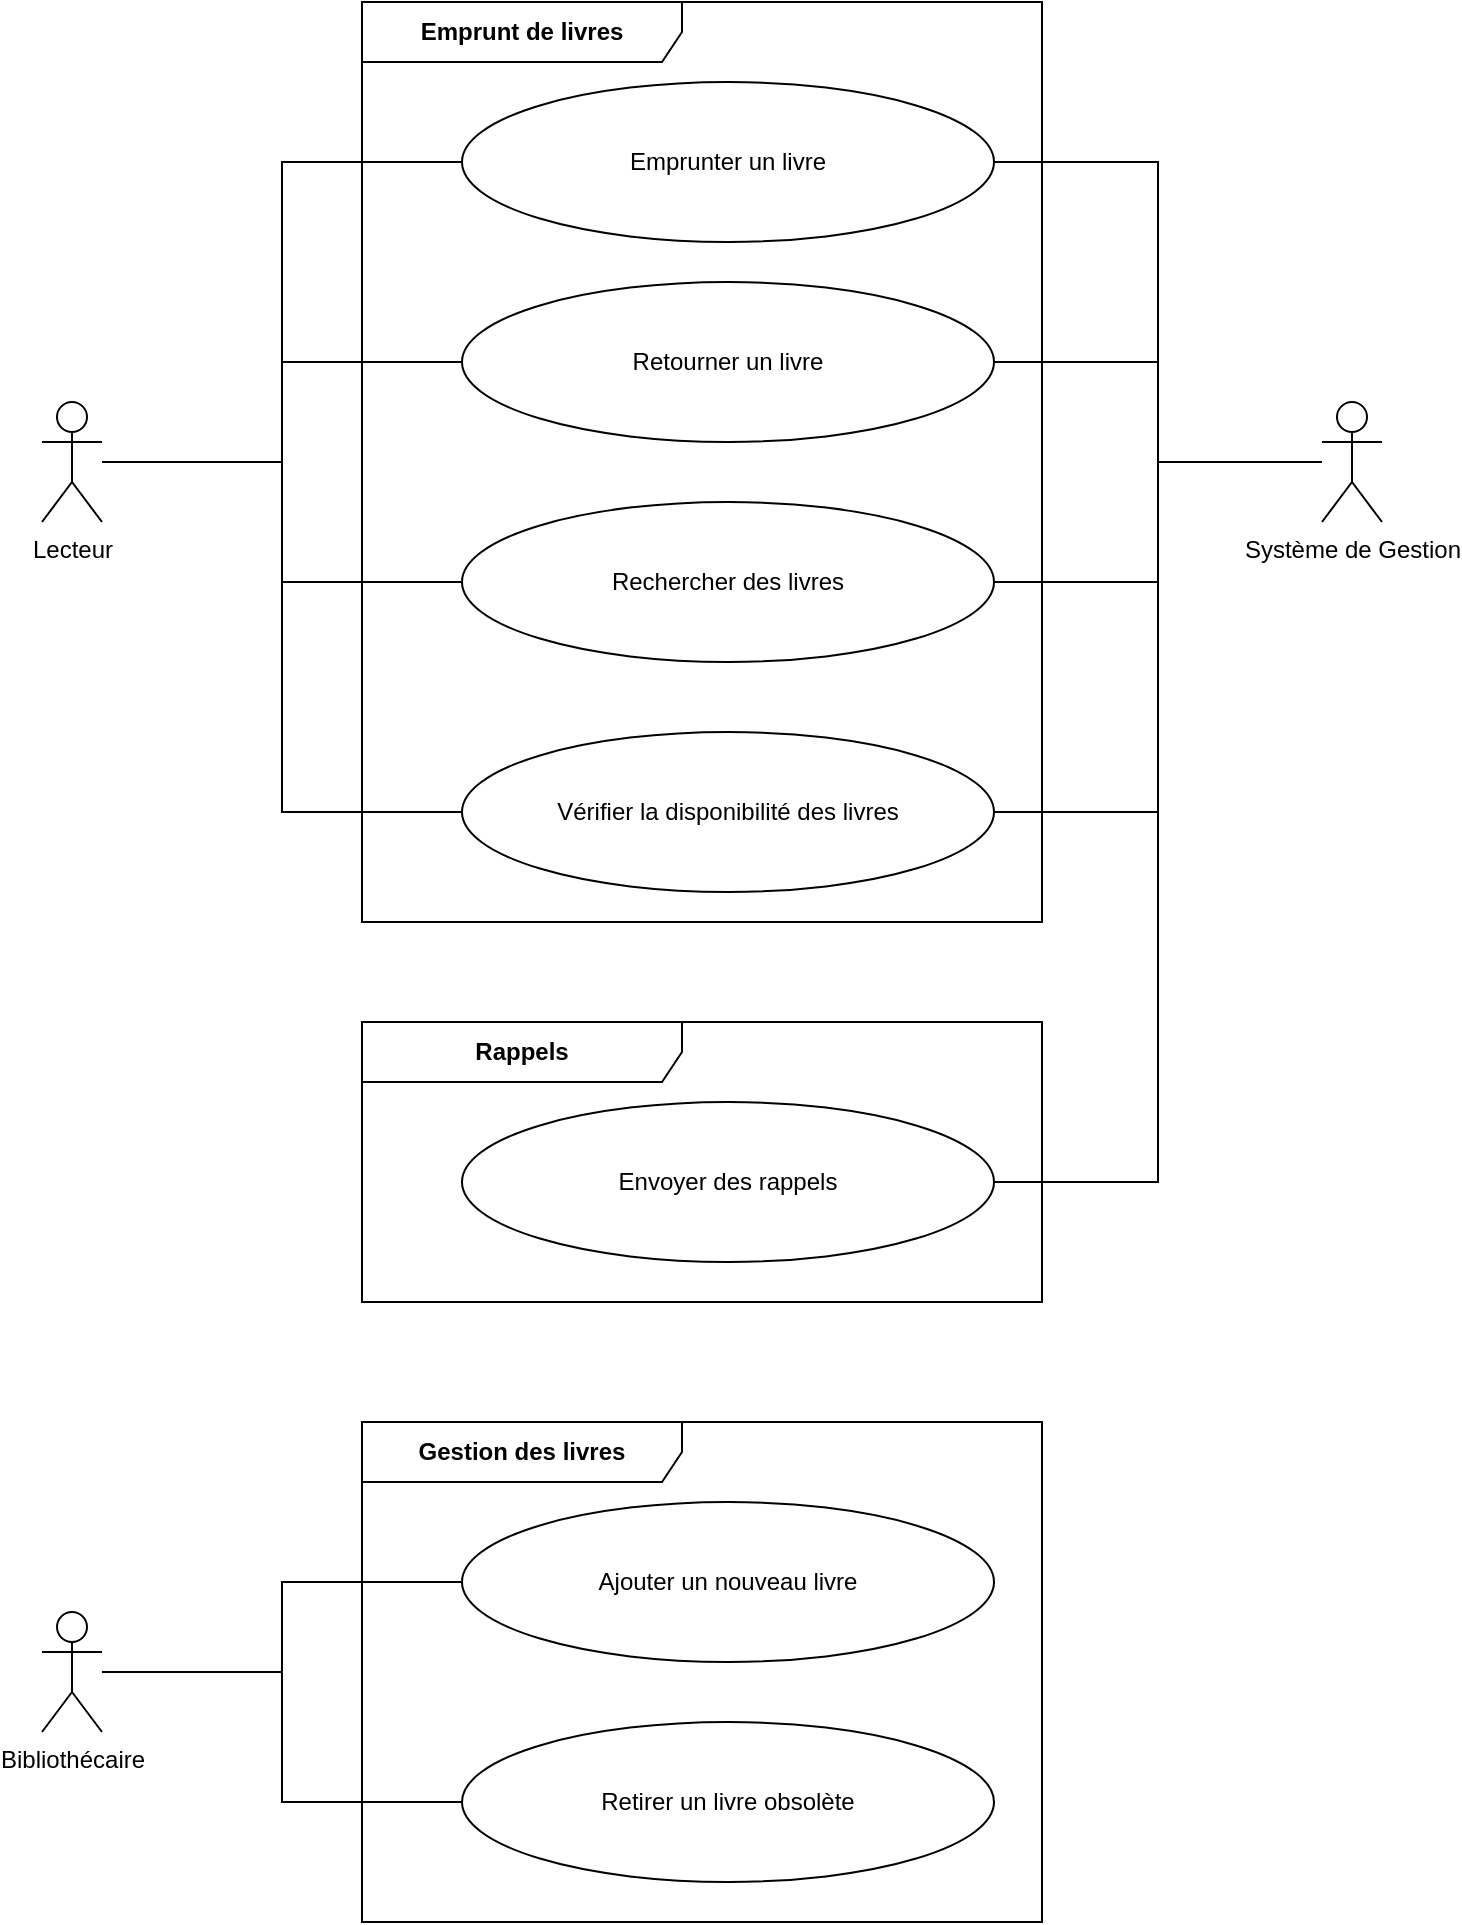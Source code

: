 <mxfile version="24.2.5" type="device">
  <diagram id="a29Px212CZuS3pcTVqm0" name="Page-1">
    <mxGraphModel dx="1306" dy="834" grid="1" gridSize="10" guides="1" tooltips="1" connect="1" arrows="1" fold="1" page="1" pageScale="1" pageWidth="827" pageHeight="1169" math="0" shadow="0">
      <root>
        <mxCell id="0" />
        <mxCell id="1" parent="0" />
        <mxCell id="9-4ljG6oUZr8IqiGwlKw-10" style="edgeStyle=orthogonalEdgeStyle;rounded=0;orthogonalLoop=1;jettySize=auto;html=1;entryX=0;entryY=0.5;entryDx=0;entryDy=0;endArrow=none;endFill=0;" parent="1" source="9-4ljG6oUZr8IqiGwlKw-1" target="9-4ljG6oUZr8IqiGwlKw-4" edge="1">
          <mxGeometry relative="1" as="geometry" />
        </mxCell>
        <mxCell id="9-4ljG6oUZr8IqiGwlKw-11" style="edgeStyle=orthogonalEdgeStyle;rounded=0;orthogonalLoop=1;jettySize=auto;html=1;entryX=0;entryY=0.5;entryDx=0;entryDy=0;endArrow=none;endFill=0;" parent="1" source="9-4ljG6oUZr8IqiGwlKw-1" target="9-4ljG6oUZr8IqiGwlKw-5" edge="1">
          <mxGeometry relative="1" as="geometry" />
        </mxCell>
        <mxCell id="9-4ljG6oUZr8IqiGwlKw-12" style="edgeStyle=orthogonalEdgeStyle;rounded=0;orthogonalLoop=1;jettySize=auto;html=1;entryX=0;entryY=0.5;entryDx=0;entryDy=0;endArrow=none;endFill=0;" parent="1" source="9-4ljG6oUZr8IqiGwlKw-1" target="9-4ljG6oUZr8IqiGwlKw-6" edge="1">
          <mxGeometry relative="1" as="geometry" />
        </mxCell>
        <mxCell id="9-4ljG6oUZr8IqiGwlKw-16" style="edgeStyle=orthogonalEdgeStyle;rounded=0;orthogonalLoop=1;jettySize=auto;html=1;entryX=0;entryY=0.5;entryDx=0;entryDy=0;endArrow=none;endFill=0;" parent="1" source="9-4ljG6oUZr8IqiGwlKw-1" target="9-4ljG6oUZr8IqiGwlKw-9" edge="1">
          <mxGeometry relative="1" as="geometry" />
        </mxCell>
        <mxCell id="9-4ljG6oUZr8IqiGwlKw-1" value="Lecteur" style="shape=umlActor;verticalLabelPosition=bottom;verticalAlign=top;html=1;outlineConnect=0;" parent="1" vertex="1">
          <mxGeometry x="60" y="230" width="30" height="60" as="geometry" />
        </mxCell>
        <mxCell id="9-4ljG6oUZr8IqiGwlKw-13" style="edgeStyle=orthogonalEdgeStyle;rounded=0;orthogonalLoop=1;jettySize=auto;html=1;entryX=0;entryY=0.5;entryDx=0;entryDy=0;endArrow=none;endFill=0;" parent="1" source="9-4ljG6oUZr8IqiGwlKw-2" target="9-4ljG6oUZr8IqiGwlKw-8" edge="1">
          <mxGeometry relative="1" as="geometry" />
        </mxCell>
        <mxCell id="9-4ljG6oUZr8IqiGwlKw-14" style="edgeStyle=orthogonalEdgeStyle;rounded=0;orthogonalLoop=1;jettySize=auto;html=1;entryX=0;entryY=0.5;entryDx=0;entryDy=0;endArrow=none;endFill=0;" parent="1" source="9-4ljG6oUZr8IqiGwlKw-2" target="9-4ljG6oUZr8IqiGwlKw-7" edge="1">
          <mxGeometry relative="1" as="geometry" />
        </mxCell>
        <mxCell id="9-4ljG6oUZr8IqiGwlKw-2" value="Bibliothécaire" style="shape=umlActor;verticalLabelPosition=bottom;verticalAlign=top;html=1;outlineConnect=0;" parent="1" vertex="1">
          <mxGeometry x="60" y="835" width="30" height="60" as="geometry" />
        </mxCell>
        <mxCell id="9-4ljG6oUZr8IqiGwlKw-15" style="edgeStyle=orthogonalEdgeStyle;rounded=0;orthogonalLoop=1;jettySize=auto;html=1;entryX=1;entryY=0.5;entryDx=0;entryDy=0;endArrow=none;endFill=0;" parent="1" source="9-4ljG6oUZr8IqiGwlKw-3" target="9-4ljG6oUZr8IqiGwlKw-9" edge="1">
          <mxGeometry relative="1" as="geometry" />
        </mxCell>
        <mxCell id="ZLxAZEnTvvCLXn4nD1PO-2" style="edgeStyle=orthogonalEdgeStyle;rounded=0;orthogonalLoop=1;jettySize=auto;html=1;entryX=1;entryY=0.5;entryDx=0;entryDy=0;endArrow=none;endFill=0;" edge="1" parent="1" source="9-4ljG6oUZr8IqiGwlKw-3" target="ZLxAZEnTvvCLXn4nD1PO-1">
          <mxGeometry relative="1" as="geometry" />
        </mxCell>
        <mxCell id="ZLxAZEnTvvCLXn4nD1PO-10" style="edgeStyle=orthogonalEdgeStyle;rounded=0;orthogonalLoop=1;jettySize=auto;html=1;entryX=1;entryY=0.5;entryDx=0;entryDy=0;endArrow=none;endFill=0;" edge="1" parent="1" source="9-4ljG6oUZr8IqiGwlKw-3" target="9-4ljG6oUZr8IqiGwlKw-4">
          <mxGeometry relative="1" as="geometry" />
        </mxCell>
        <mxCell id="ZLxAZEnTvvCLXn4nD1PO-11" style="edgeStyle=orthogonalEdgeStyle;rounded=0;orthogonalLoop=1;jettySize=auto;html=1;entryX=1;entryY=0.5;entryDx=0;entryDy=0;endArrow=none;endFill=0;" edge="1" parent="1" source="9-4ljG6oUZr8IqiGwlKw-3" target="9-4ljG6oUZr8IqiGwlKw-5">
          <mxGeometry relative="1" as="geometry" />
        </mxCell>
        <mxCell id="ZLxAZEnTvvCLXn4nD1PO-12" style="edgeStyle=orthogonalEdgeStyle;rounded=0;orthogonalLoop=1;jettySize=auto;html=1;entryX=1;entryY=0.5;entryDx=0;entryDy=0;endArrow=none;endFill=0;" edge="1" parent="1" source="9-4ljG6oUZr8IqiGwlKw-3" target="9-4ljG6oUZr8IqiGwlKw-6">
          <mxGeometry relative="1" as="geometry" />
        </mxCell>
        <mxCell id="9-4ljG6oUZr8IqiGwlKw-3" value="Système de Gestion" style="shape=umlActor;verticalLabelPosition=bottom;verticalAlign=top;html=1;outlineConnect=0;" parent="1" vertex="1">
          <mxGeometry x="700" y="230" width="30" height="60" as="geometry" />
        </mxCell>
        <mxCell id="9-4ljG6oUZr8IqiGwlKw-7" value="Ajouter un nouveau livre" style="ellipse;whiteSpace=wrap;html=1;" parent="1" vertex="1">
          <mxGeometry x="270" y="780" width="266" height="80" as="geometry" />
        </mxCell>
        <mxCell id="9-4ljG6oUZr8IqiGwlKw-8" value="Retirer un livre obsolète" style="ellipse;whiteSpace=wrap;html=1;" parent="1" vertex="1">
          <mxGeometry x="270" y="890" width="266" height="80" as="geometry" />
        </mxCell>
        <mxCell id="ZLxAZEnTvvCLXn4nD1PO-1" value="Envoyer des rappels" style="ellipse;whiteSpace=wrap;html=1;" vertex="1" parent="1">
          <mxGeometry x="270" y="580" width="266" height="80" as="geometry" />
        </mxCell>
        <mxCell id="ZLxAZEnTvvCLXn4nD1PO-3" value="&lt;b&gt;Emprunt de livres&lt;/b&gt;" style="shape=umlFrame;whiteSpace=wrap;html=1;pointerEvents=0;recursiveResize=0;container=1;collapsible=0;width=160;" vertex="1" parent="1">
          <mxGeometry x="220" y="30" width="340" height="460" as="geometry" />
        </mxCell>
        <mxCell id="9-4ljG6oUZr8IqiGwlKw-4" value="Emprunter un livre" style="ellipse;whiteSpace=wrap;html=1;" parent="ZLxAZEnTvvCLXn4nD1PO-3" vertex="1">
          <mxGeometry x="50" y="40" width="266" height="80" as="geometry" />
        </mxCell>
        <mxCell id="9-4ljG6oUZr8IqiGwlKw-5" value="Retourner un livre" style="ellipse;whiteSpace=wrap;html=1;" parent="ZLxAZEnTvvCLXn4nD1PO-3" vertex="1">
          <mxGeometry x="50" y="140" width="266" height="80" as="geometry" />
        </mxCell>
        <mxCell id="9-4ljG6oUZr8IqiGwlKw-6" value="Rechercher des livres" style="ellipse;whiteSpace=wrap;html=1;" parent="ZLxAZEnTvvCLXn4nD1PO-3" vertex="1">
          <mxGeometry x="50" y="250" width="266" height="80" as="geometry" />
        </mxCell>
        <mxCell id="9-4ljG6oUZr8IqiGwlKw-9" value="Vérifier la disponibilité des livres" style="ellipse;whiteSpace=wrap;html=1;" parent="ZLxAZEnTvvCLXn4nD1PO-3" vertex="1">
          <mxGeometry x="50" y="365" width="266" height="80" as="geometry" />
        </mxCell>
        <mxCell id="ZLxAZEnTvvCLXn4nD1PO-4" value="&lt;b&gt;Rappels&lt;/b&gt;" style="shape=umlFrame;whiteSpace=wrap;html=1;pointerEvents=0;recursiveResize=0;container=1;collapsible=0;width=160;" vertex="1" parent="1">
          <mxGeometry x="220" y="540" width="340" height="140" as="geometry" />
        </mxCell>
        <mxCell id="ZLxAZEnTvvCLXn4nD1PO-9" value="&lt;b&gt;Gestion des livres&lt;/b&gt;" style="shape=umlFrame;whiteSpace=wrap;html=1;pointerEvents=0;recursiveResize=0;container=1;collapsible=0;width=160;" vertex="1" parent="1">
          <mxGeometry x="220" y="740" width="340" height="250" as="geometry" />
        </mxCell>
      </root>
    </mxGraphModel>
  </diagram>
</mxfile>
